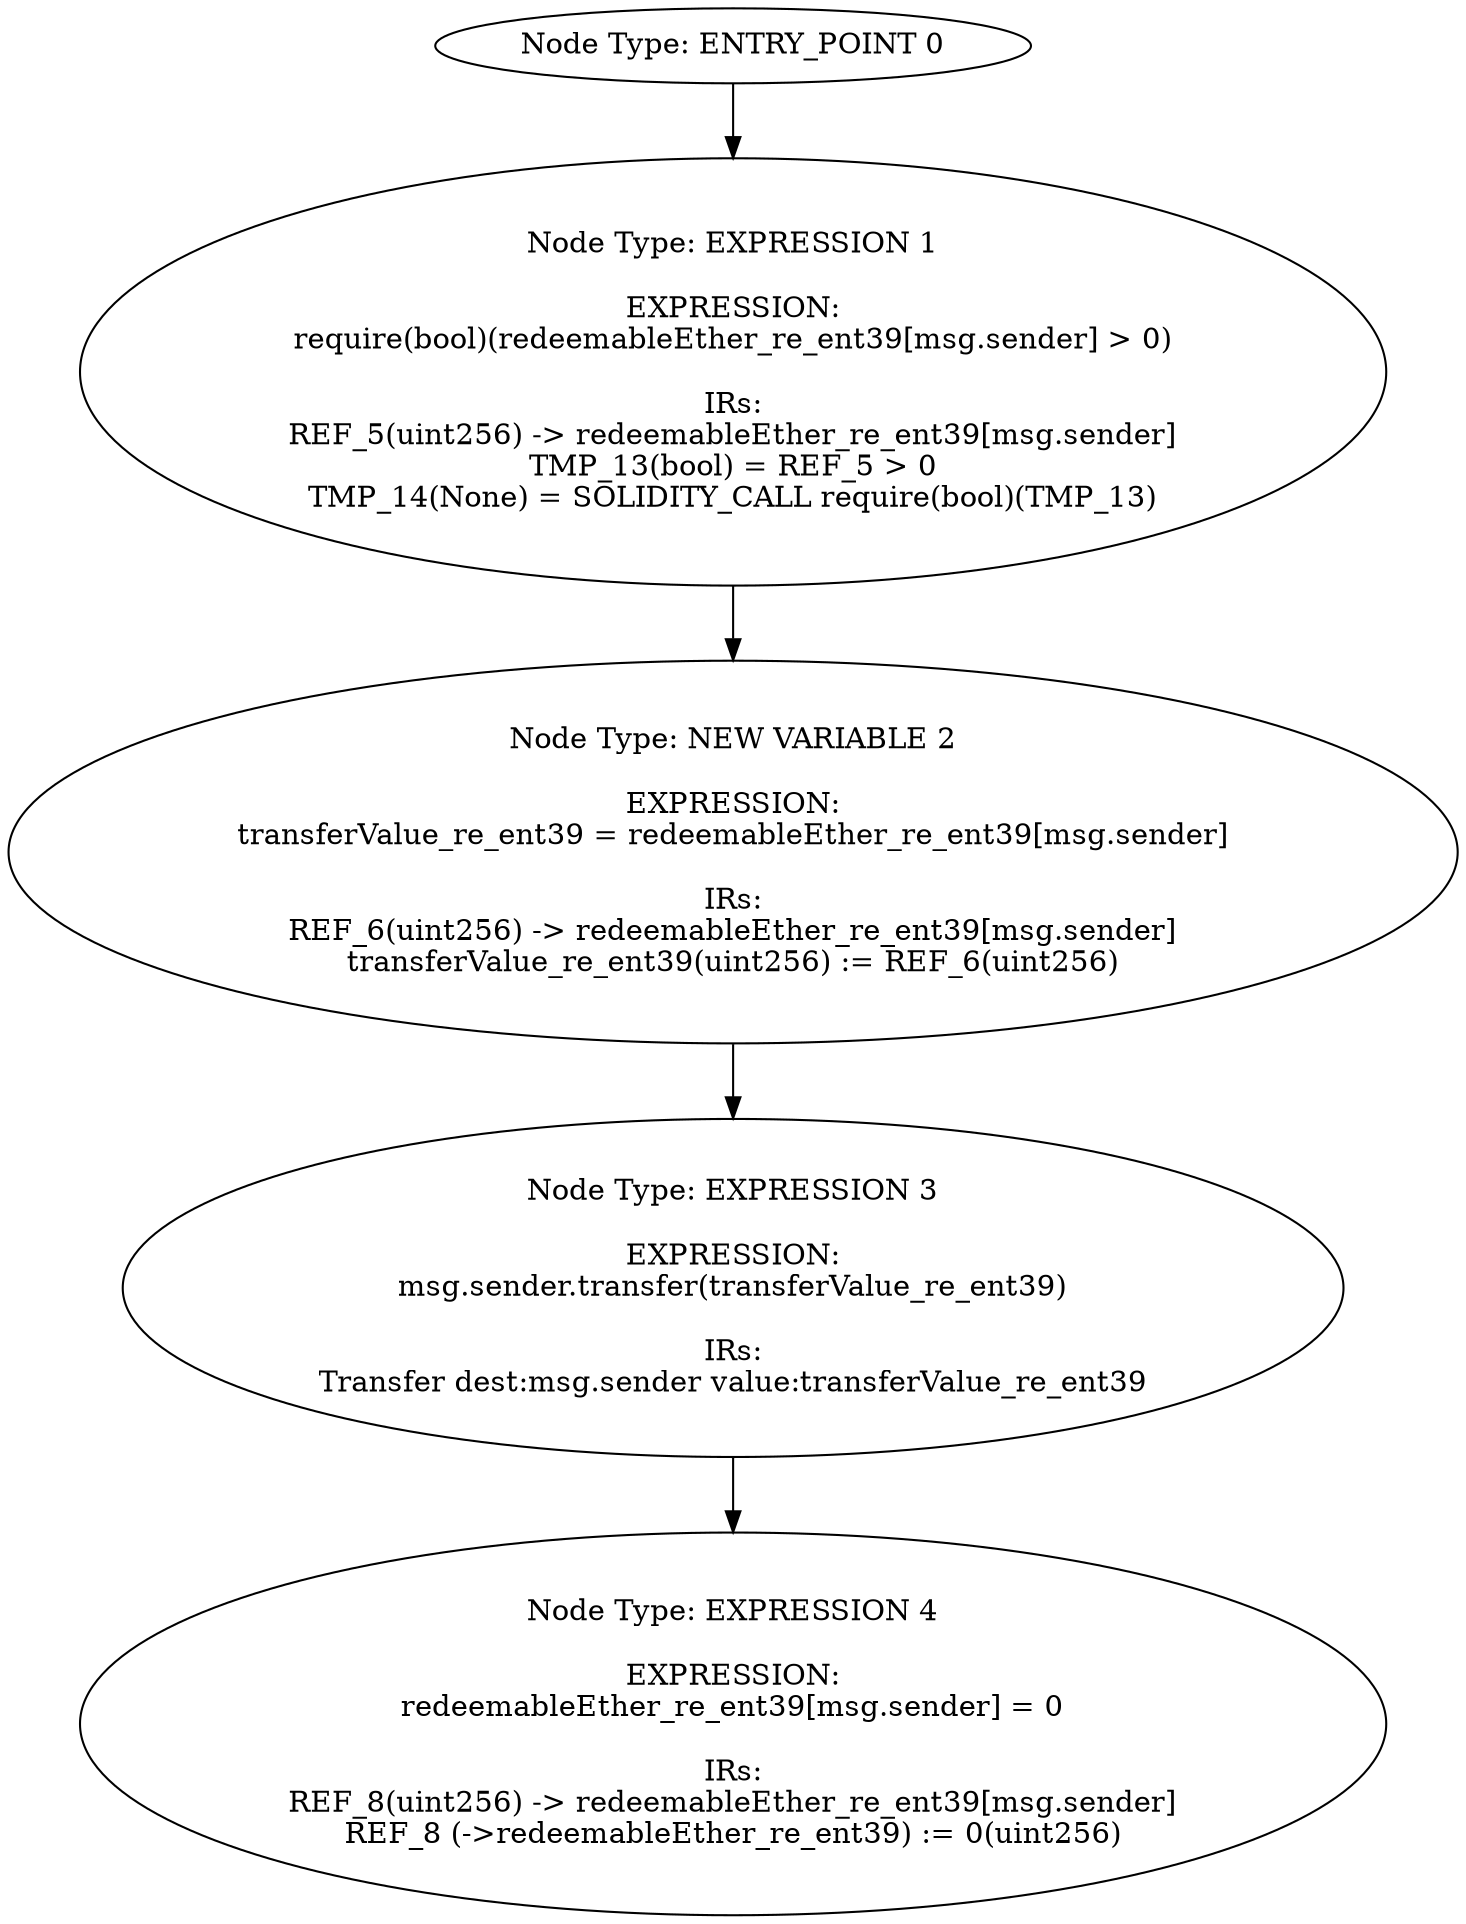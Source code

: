 digraph{
0[label="Node Type: ENTRY_POINT 0
"];
0->1;
1[label="Node Type: EXPRESSION 1

EXPRESSION:
require(bool)(redeemableEther_re_ent39[msg.sender] > 0)

IRs:
REF_5(uint256) -> redeemableEther_re_ent39[msg.sender]
TMP_13(bool) = REF_5 > 0
TMP_14(None) = SOLIDITY_CALL require(bool)(TMP_13)"];
1->2;
2[label="Node Type: NEW VARIABLE 2

EXPRESSION:
transferValue_re_ent39 = redeemableEther_re_ent39[msg.sender]

IRs:
REF_6(uint256) -> redeemableEther_re_ent39[msg.sender]
transferValue_re_ent39(uint256) := REF_6(uint256)"];
2->3;
3[label="Node Type: EXPRESSION 3

EXPRESSION:
msg.sender.transfer(transferValue_re_ent39)

IRs:
Transfer dest:msg.sender value:transferValue_re_ent39"];
3->4;
4[label="Node Type: EXPRESSION 4

EXPRESSION:
redeemableEther_re_ent39[msg.sender] = 0

IRs:
REF_8(uint256) -> redeemableEther_re_ent39[msg.sender]
REF_8 (->redeemableEther_re_ent39) := 0(uint256)"];
}
